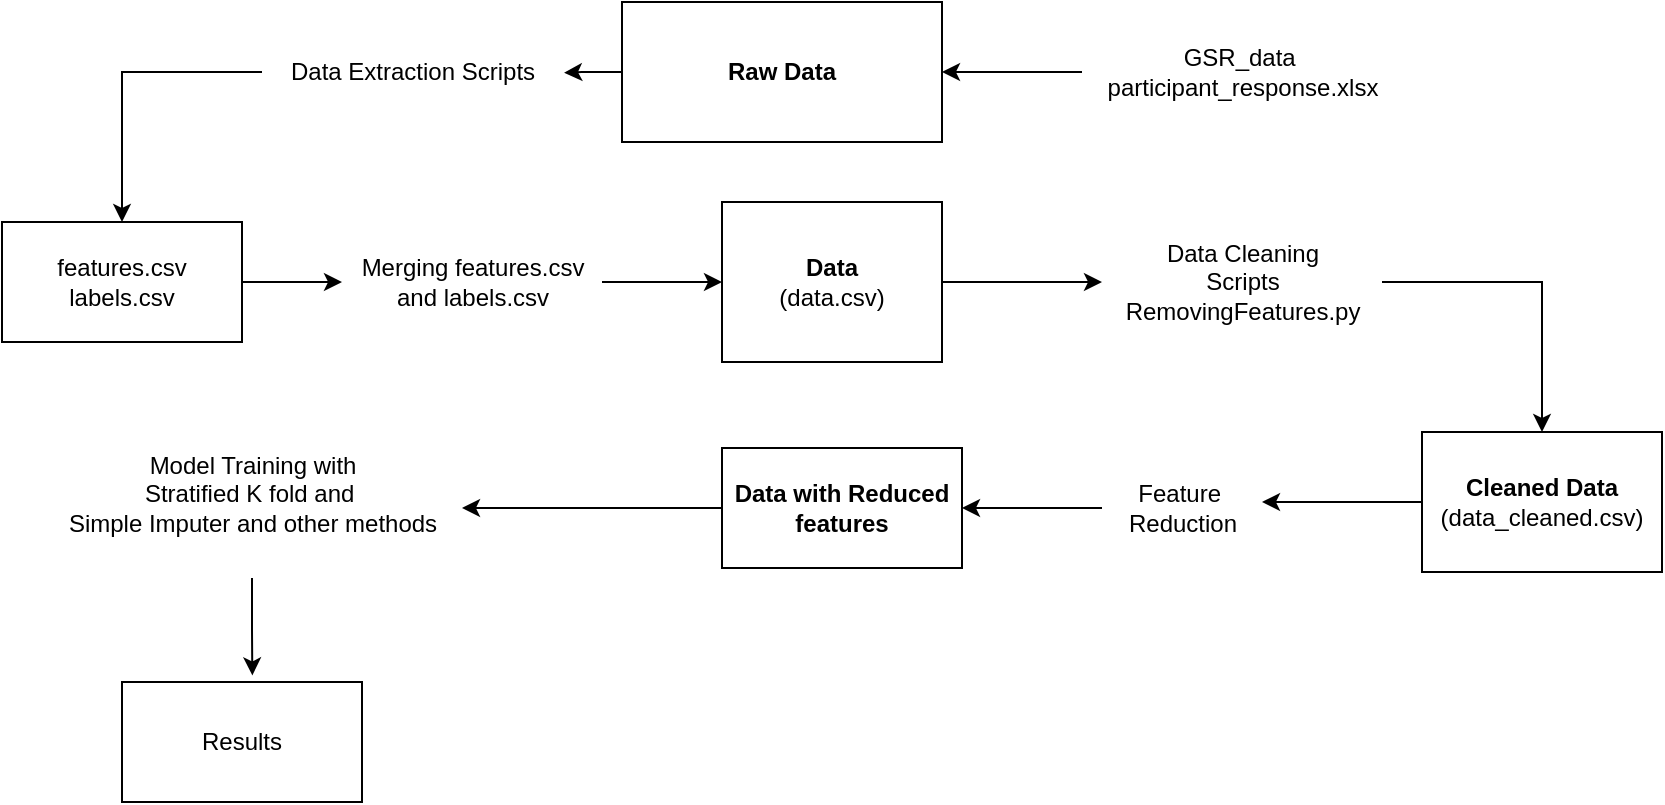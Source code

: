 <mxfile version="24.5.3" type="device">
  <diagram name="Page-1" id="4h5rcGQ37CvVrqgL6BRg">
    <mxGraphModel dx="979" dy="599" grid="1" gridSize="10" guides="1" tooltips="1" connect="1" arrows="1" fold="1" page="1" pageScale="1" pageWidth="850" pageHeight="1100" math="0" shadow="0">
      <root>
        <mxCell id="0" />
        <mxCell id="1" parent="0" />
        <mxCell id="G27XcJ3L38covOuvppiz-40" style="edgeStyle=orthogonalEdgeStyle;rounded=0;orthogonalLoop=1;jettySize=auto;html=1;entryX=1.007;entryY=0.512;entryDx=0;entryDy=0;entryPerimeter=0;" edge="1" parent="1" source="G27XcJ3L38covOuvppiz-9" target="G27XcJ3L38covOuvppiz-15">
          <mxGeometry relative="1" as="geometry">
            <mxPoint x="270" y="65" as="targetPoint" />
          </mxGeometry>
        </mxCell>
        <mxCell id="G27XcJ3L38covOuvppiz-9" value="&lt;b&gt;Raw Data&lt;/b&gt;" style="html=1;whiteSpace=wrap;" vertex="1" parent="1">
          <mxGeometry x="320" y="30" width="160" height="70" as="geometry" />
        </mxCell>
        <mxCell id="G27XcJ3L38covOuvppiz-43" style="edgeStyle=orthogonalEdgeStyle;rounded=0;orthogonalLoop=1;jettySize=auto;html=1;entryX=0.5;entryY=0;entryDx=0;entryDy=0;" edge="1" parent="1" source="G27XcJ3L38covOuvppiz-15" target="G27XcJ3L38covOuvppiz-38">
          <mxGeometry relative="1" as="geometry" />
        </mxCell>
        <mxCell id="G27XcJ3L38covOuvppiz-15" value="Data Extraction Scripts" style="text;html=1;align=center;verticalAlign=middle;resizable=0;points=[];autosize=1;strokeColor=none;fillColor=none;" vertex="1" parent="1">
          <mxGeometry x="140" y="50" width="150" height="30" as="geometry" />
        </mxCell>
        <mxCell id="G27XcJ3L38covOuvppiz-44" style="edgeStyle=orthogonalEdgeStyle;rounded=0;orthogonalLoop=1;jettySize=auto;html=1;" edge="1" parent="1" source="G27XcJ3L38covOuvppiz-24" target="G27XcJ3L38covOuvppiz-45">
          <mxGeometry relative="1" as="geometry">
            <mxPoint x="360" y="170" as="targetPoint" />
          </mxGeometry>
        </mxCell>
        <mxCell id="G27XcJ3L38covOuvppiz-24" value="Merging features.csv&lt;div&gt;&amp;nbsp;and&amp;nbsp;&lt;span style=&quot;background-color: initial;&quot;&gt;labels.csv&amp;nbsp;&lt;/span&gt;&lt;/div&gt;" style="text;html=1;align=center;verticalAlign=middle;resizable=0;points=[];autosize=1;strokeColor=none;fillColor=none;" vertex="1" parent="1">
          <mxGeometry x="180" y="150" width="130" height="40" as="geometry" />
        </mxCell>
        <mxCell id="G27XcJ3L38covOuvppiz-33" style="edgeStyle=orthogonalEdgeStyle;rounded=0;orthogonalLoop=1;jettySize=auto;html=1;entryX=1;entryY=0.5;entryDx=0;entryDy=0;" edge="1" parent="1" source="G27XcJ3L38covOuvppiz-31" target="G27XcJ3L38covOuvppiz-9">
          <mxGeometry relative="1" as="geometry" />
        </mxCell>
        <mxCell id="G27XcJ3L38covOuvppiz-31" value="GSR_data&amp;nbsp;&lt;div&gt;&lt;span style=&quot;background-color: initial;&quot;&gt;participant_response.xlsx&lt;/span&gt;&lt;/div&gt;" style="text;html=1;align=center;verticalAlign=middle;resizable=0;points=[];autosize=1;strokeColor=none;fillColor=none;" vertex="1" parent="1">
          <mxGeometry x="550" y="45" width="160" height="40" as="geometry" />
        </mxCell>
        <mxCell id="G27XcJ3L38covOuvppiz-39" style="edgeStyle=orthogonalEdgeStyle;rounded=0;orthogonalLoop=1;jettySize=auto;html=1;" edge="1" parent="1" source="G27XcJ3L38covOuvppiz-38" target="G27XcJ3L38covOuvppiz-24">
          <mxGeometry relative="1" as="geometry" />
        </mxCell>
        <mxCell id="G27XcJ3L38covOuvppiz-38" value="features.csv&lt;div&gt;labels.csv&lt;/div&gt;" style="whiteSpace=wrap;html=1;" vertex="1" parent="1">
          <mxGeometry x="10" y="140" width="120" height="60" as="geometry" />
        </mxCell>
        <mxCell id="G27XcJ3L38covOuvppiz-46" style="edgeStyle=orthogonalEdgeStyle;rounded=0;orthogonalLoop=1;jettySize=auto;html=1;" edge="1" parent="1" source="G27XcJ3L38covOuvppiz-45" target="G27XcJ3L38covOuvppiz-47">
          <mxGeometry relative="1" as="geometry">
            <mxPoint x="530" y="170" as="targetPoint" />
          </mxGeometry>
        </mxCell>
        <mxCell id="G27XcJ3L38covOuvppiz-45" value="&lt;b&gt;Data&lt;/b&gt;&lt;div&gt;(data.csv)&lt;/div&gt;" style="html=1;whiteSpace=wrap;" vertex="1" parent="1">
          <mxGeometry x="370" y="130" width="110" height="80" as="geometry" />
        </mxCell>
        <mxCell id="G27XcJ3L38covOuvppiz-50" style="edgeStyle=orthogonalEdgeStyle;rounded=0;orthogonalLoop=1;jettySize=auto;html=1;entryX=0.5;entryY=0;entryDx=0;entryDy=0;" edge="1" parent="1" source="G27XcJ3L38covOuvppiz-47" target="G27XcJ3L38covOuvppiz-49">
          <mxGeometry relative="1" as="geometry" />
        </mxCell>
        <mxCell id="G27XcJ3L38covOuvppiz-47" value="Data Cleaning&lt;div&gt;Scripts&lt;/div&gt;&lt;div&gt;RemovingFeatures.py&lt;/div&gt;" style="text;html=1;align=center;verticalAlign=middle;resizable=0;points=[];autosize=1;strokeColor=none;fillColor=none;" vertex="1" parent="1">
          <mxGeometry x="560" y="140" width="140" height="60" as="geometry" />
        </mxCell>
        <mxCell id="G27XcJ3L38covOuvppiz-51" style="edgeStyle=orthogonalEdgeStyle;rounded=0;orthogonalLoop=1;jettySize=auto;html=1;" edge="1" parent="1" source="G27XcJ3L38covOuvppiz-49">
          <mxGeometry relative="1" as="geometry">
            <mxPoint x="640.0" y="280" as="targetPoint" />
          </mxGeometry>
        </mxCell>
        <mxCell id="G27XcJ3L38covOuvppiz-49" value="&lt;b&gt;Cleaned Data&lt;/b&gt;&lt;div&gt;(data_cleaned.csv)&lt;/div&gt;" style="whiteSpace=wrap;html=1;" vertex="1" parent="1">
          <mxGeometry x="720" y="245" width="120" height="70" as="geometry" />
        </mxCell>
        <mxCell id="G27XcJ3L38covOuvppiz-55" style="edgeStyle=orthogonalEdgeStyle;rounded=0;orthogonalLoop=1;jettySize=auto;html=1;entryX=1;entryY=0.5;entryDx=0;entryDy=0;" edge="1" parent="1" source="G27XcJ3L38covOuvppiz-54" target="G27XcJ3L38covOuvppiz-56">
          <mxGeometry relative="1" as="geometry">
            <mxPoint x="500" y="283" as="targetPoint" />
          </mxGeometry>
        </mxCell>
        <mxCell id="G27XcJ3L38covOuvppiz-54" value="Feature&amp;nbsp;&lt;div&gt;Reduction&lt;/div&gt;" style="text;html=1;align=center;verticalAlign=middle;resizable=0;points=[];autosize=1;strokeColor=none;fillColor=none;" vertex="1" parent="1">
          <mxGeometry x="560" y="263" width="80" height="40" as="geometry" />
        </mxCell>
        <mxCell id="G27XcJ3L38covOuvppiz-57" style="edgeStyle=orthogonalEdgeStyle;rounded=0;orthogonalLoop=1;jettySize=auto;html=1;" edge="1" parent="1" source="G27XcJ3L38covOuvppiz-56" target="G27XcJ3L38covOuvppiz-58">
          <mxGeometry relative="1" as="geometry">
            <mxPoint x="290" y="283" as="targetPoint" />
          </mxGeometry>
        </mxCell>
        <mxCell id="G27XcJ3L38covOuvppiz-56" value="&lt;b&gt;Data with Reduced features&lt;/b&gt;" style="whiteSpace=wrap;html=1;" vertex="1" parent="1">
          <mxGeometry x="370" y="253" width="120" height="60" as="geometry" />
        </mxCell>
        <mxCell id="G27XcJ3L38covOuvppiz-59" style="edgeStyle=orthogonalEdgeStyle;rounded=0;orthogonalLoop=1;jettySize=auto;html=1;entryX=0.543;entryY=-0.055;entryDx=0;entryDy=0;entryPerimeter=0;" edge="1" parent="1" source="G27XcJ3L38covOuvppiz-58" target="G27XcJ3L38covOuvppiz-60">
          <mxGeometry relative="1" as="geometry">
            <mxPoint x="135" y="370" as="targetPoint" />
          </mxGeometry>
        </mxCell>
        <mxCell id="G27XcJ3L38covOuvppiz-58" value="Model Training with&lt;div&gt;Stratified K fold and&amp;nbsp;&lt;/div&gt;&lt;div&gt;Simple Imputer and other methods&lt;/div&gt;&lt;div&gt;&lt;br&gt;&lt;/div&gt;" style="text;html=1;align=center;verticalAlign=middle;resizable=0;points=[];autosize=1;strokeColor=none;fillColor=none;" vertex="1" parent="1">
          <mxGeometry x="30" y="248" width="210" height="70" as="geometry" />
        </mxCell>
        <mxCell id="G27XcJ3L38covOuvppiz-60" value="Results" style="whiteSpace=wrap;html=1;" vertex="1" parent="1">
          <mxGeometry x="70" y="370" width="120" height="60" as="geometry" />
        </mxCell>
      </root>
    </mxGraphModel>
  </diagram>
</mxfile>
